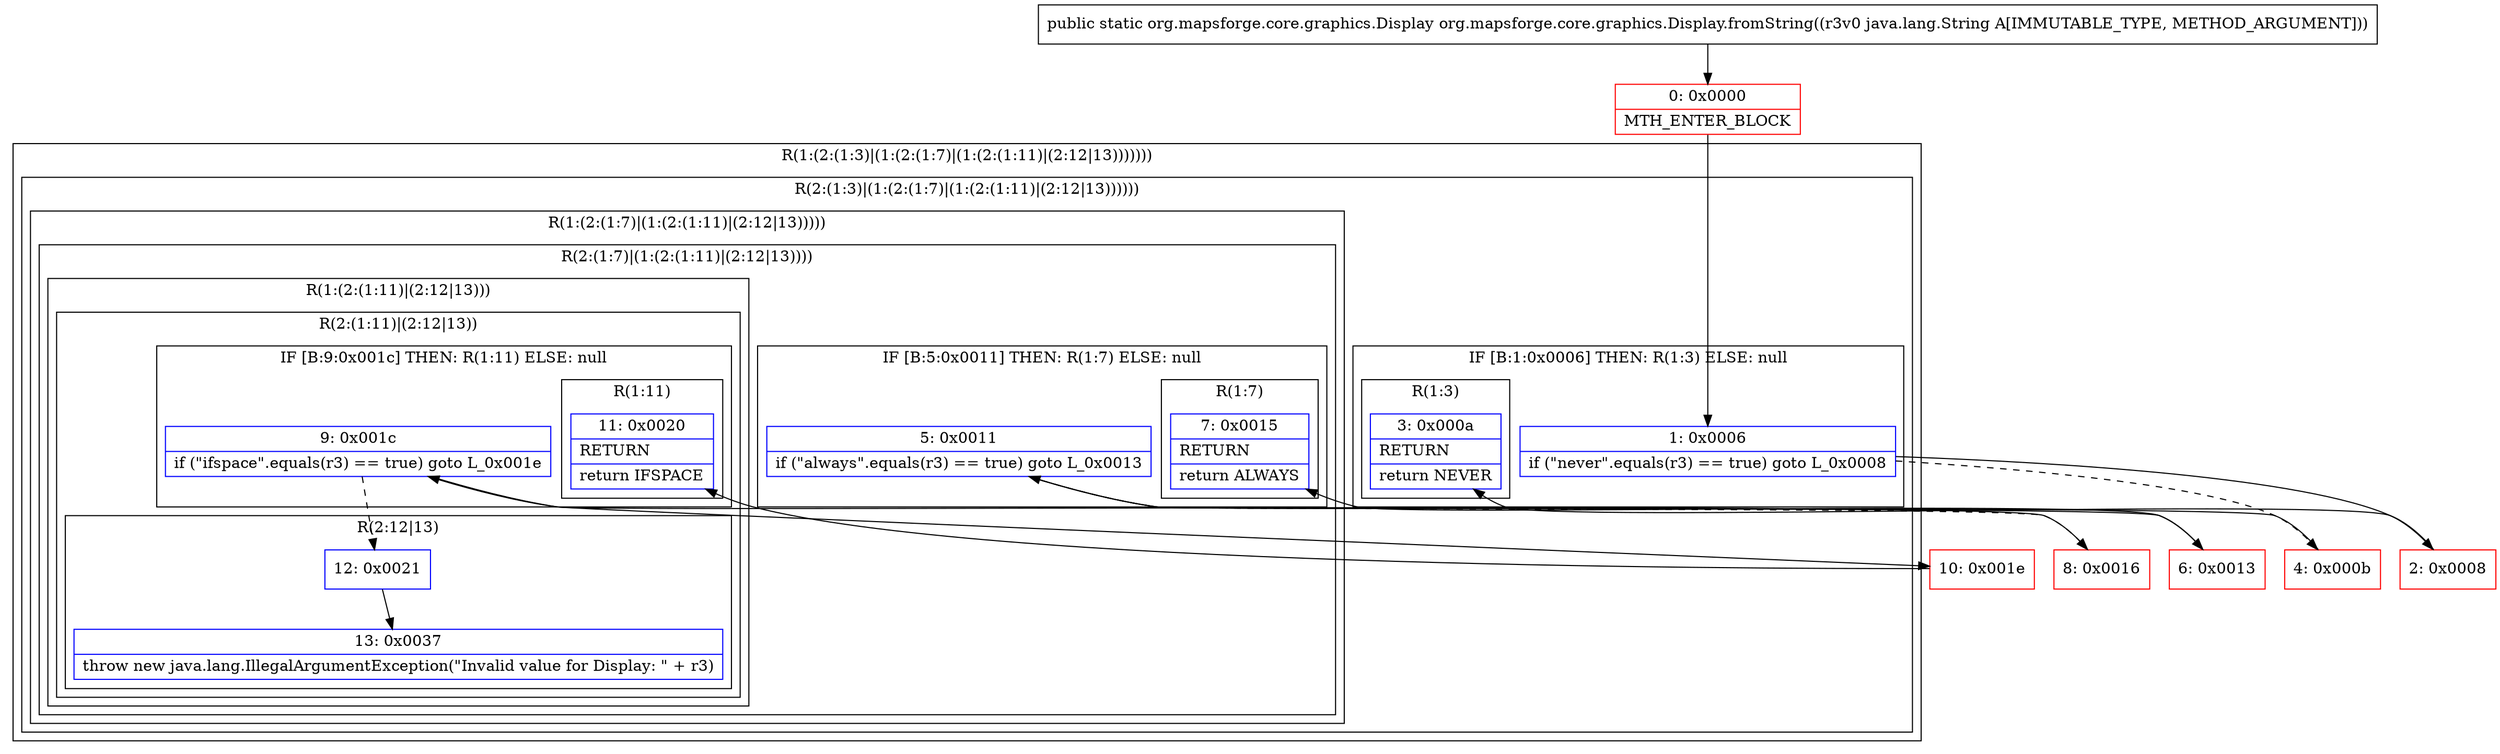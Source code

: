 digraph "CFG fororg.mapsforge.core.graphics.Display.fromString(Ljava\/lang\/String;)Lorg\/mapsforge\/core\/graphics\/Display;" {
subgraph cluster_Region_1226858231 {
label = "R(1:(2:(1:3)|(1:(2:(1:7)|(1:(2:(1:11)|(2:12|13)))))))";
node [shape=record,color=blue];
subgraph cluster_Region_1231038865 {
label = "R(2:(1:3)|(1:(2:(1:7)|(1:(2:(1:11)|(2:12|13))))))";
node [shape=record,color=blue];
subgraph cluster_IfRegion_418986471 {
label = "IF [B:1:0x0006] THEN: R(1:3) ELSE: null";
node [shape=record,color=blue];
Node_1 [shape=record,label="{1\:\ 0x0006|if (\"never\".equals(r3) == true) goto L_0x0008\l}"];
subgraph cluster_Region_1558149894 {
label = "R(1:3)";
node [shape=record,color=blue];
Node_3 [shape=record,label="{3\:\ 0x000a|RETURN\l|return NEVER\l}"];
}
}
subgraph cluster_Region_390283660 {
label = "R(1:(2:(1:7)|(1:(2:(1:11)|(2:12|13)))))";
node [shape=record,color=blue];
subgraph cluster_Region_1596444244 {
label = "R(2:(1:7)|(1:(2:(1:11)|(2:12|13))))";
node [shape=record,color=blue];
subgraph cluster_IfRegion_247525974 {
label = "IF [B:5:0x0011] THEN: R(1:7) ELSE: null";
node [shape=record,color=blue];
Node_5 [shape=record,label="{5\:\ 0x0011|if (\"always\".equals(r3) == true) goto L_0x0013\l}"];
subgraph cluster_Region_694202307 {
label = "R(1:7)";
node [shape=record,color=blue];
Node_7 [shape=record,label="{7\:\ 0x0015|RETURN\l|return ALWAYS\l}"];
}
}
subgraph cluster_Region_606258242 {
label = "R(1:(2:(1:11)|(2:12|13)))";
node [shape=record,color=blue];
subgraph cluster_Region_1159134204 {
label = "R(2:(1:11)|(2:12|13))";
node [shape=record,color=blue];
subgraph cluster_IfRegion_1288561482 {
label = "IF [B:9:0x001c] THEN: R(1:11) ELSE: null";
node [shape=record,color=blue];
Node_9 [shape=record,label="{9\:\ 0x001c|if (\"ifspace\".equals(r3) == true) goto L_0x001e\l}"];
subgraph cluster_Region_1627345831 {
label = "R(1:11)";
node [shape=record,color=blue];
Node_11 [shape=record,label="{11\:\ 0x0020|RETURN\l|return IFSPACE\l}"];
}
}
subgraph cluster_Region_1389206318 {
label = "R(2:12|13)";
node [shape=record,color=blue];
Node_12 [shape=record,label="{12\:\ 0x0021}"];
Node_13 [shape=record,label="{13\:\ 0x0037|throw new java.lang.IllegalArgumentException(\"Invalid value for Display: \" + r3)\l}"];
}
}
}
}
}
}
}
Node_0 [shape=record,color=red,label="{0\:\ 0x0000|MTH_ENTER_BLOCK\l}"];
Node_2 [shape=record,color=red,label="{2\:\ 0x0008}"];
Node_4 [shape=record,color=red,label="{4\:\ 0x000b}"];
Node_6 [shape=record,color=red,label="{6\:\ 0x0013}"];
Node_8 [shape=record,color=red,label="{8\:\ 0x0016}"];
Node_10 [shape=record,color=red,label="{10\:\ 0x001e}"];
MethodNode[shape=record,label="{public static org.mapsforge.core.graphics.Display org.mapsforge.core.graphics.Display.fromString((r3v0 java.lang.String A[IMMUTABLE_TYPE, METHOD_ARGUMENT])) }"];
MethodNode -> Node_0;
Node_1 -> Node_2;
Node_1 -> Node_4[style=dashed];
Node_5 -> Node_6;
Node_5 -> Node_8[style=dashed];
Node_9 -> Node_10;
Node_9 -> Node_12[style=dashed];
Node_12 -> Node_13;
Node_0 -> Node_1;
Node_2 -> Node_3;
Node_4 -> Node_5;
Node_6 -> Node_7;
Node_8 -> Node_9;
Node_10 -> Node_11;
}

